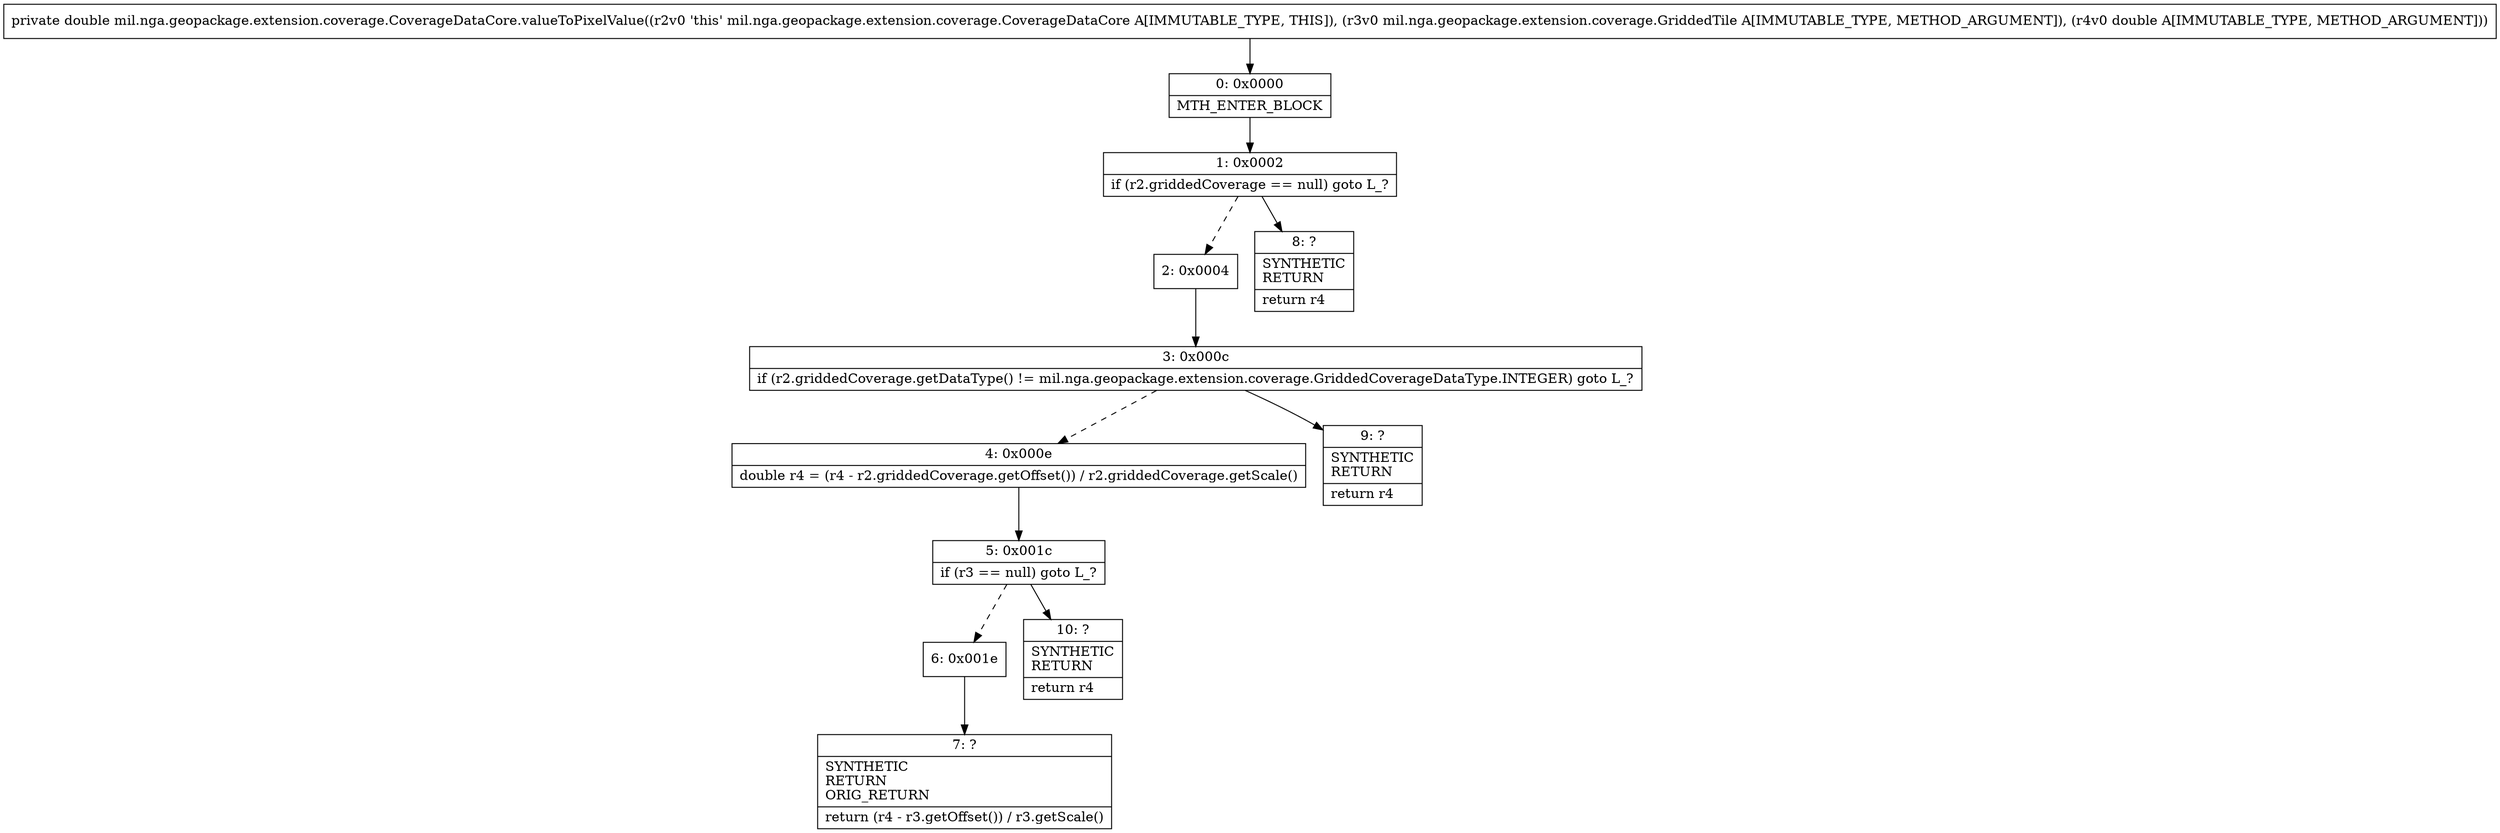 digraph "CFG formil.nga.geopackage.extension.coverage.CoverageDataCore.valueToPixelValue(Lmil\/nga\/geopackage\/extension\/coverage\/GriddedTile;D)D" {
Node_0 [shape=record,label="{0\:\ 0x0000|MTH_ENTER_BLOCK\l}"];
Node_1 [shape=record,label="{1\:\ 0x0002|if (r2.griddedCoverage == null) goto L_?\l}"];
Node_2 [shape=record,label="{2\:\ 0x0004}"];
Node_3 [shape=record,label="{3\:\ 0x000c|if (r2.griddedCoverage.getDataType() != mil.nga.geopackage.extension.coverage.GriddedCoverageDataType.INTEGER) goto L_?\l}"];
Node_4 [shape=record,label="{4\:\ 0x000e|double r4 = (r4 \- r2.griddedCoverage.getOffset()) \/ r2.griddedCoverage.getScale()\l}"];
Node_5 [shape=record,label="{5\:\ 0x001c|if (r3 == null) goto L_?\l}"];
Node_6 [shape=record,label="{6\:\ 0x001e}"];
Node_7 [shape=record,label="{7\:\ ?|SYNTHETIC\lRETURN\lORIG_RETURN\l|return (r4 \- r3.getOffset()) \/ r3.getScale()\l}"];
Node_8 [shape=record,label="{8\:\ ?|SYNTHETIC\lRETURN\l|return r4\l}"];
Node_9 [shape=record,label="{9\:\ ?|SYNTHETIC\lRETURN\l|return r4\l}"];
Node_10 [shape=record,label="{10\:\ ?|SYNTHETIC\lRETURN\l|return r4\l}"];
MethodNode[shape=record,label="{private double mil.nga.geopackage.extension.coverage.CoverageDataCore.valueToPixelValue((r2v0 'this' mil.nga.geopackage.extension.coverage.CoverageDataCore A[IMMUTABLE_TYPE, THIS]), (r3v0 mil.nga.geopackage.extension.coverage.GriddedTile A[IMMUTABLE_TYPE, METHOD_ARGUMENT]), (r4v0 double A[IMMUTABLE_TYPE, METHOD_ARGUMENT])) }"];
MethodNode -> Node_0;
Node_0 -> Node_1;
Node_1 -> Node_2[style=dashed];
Node_1 -> Node_8;
Node_2 -> Node_3;
Node_3 -> Node_4[style=dashed];
Node_3 -> Node_9;
Node_4 -> Node_5;
Node_5 -> Node_6[style=dashed];
Node_5 -> Node_10;
Node_6 -> Node_7;
}

